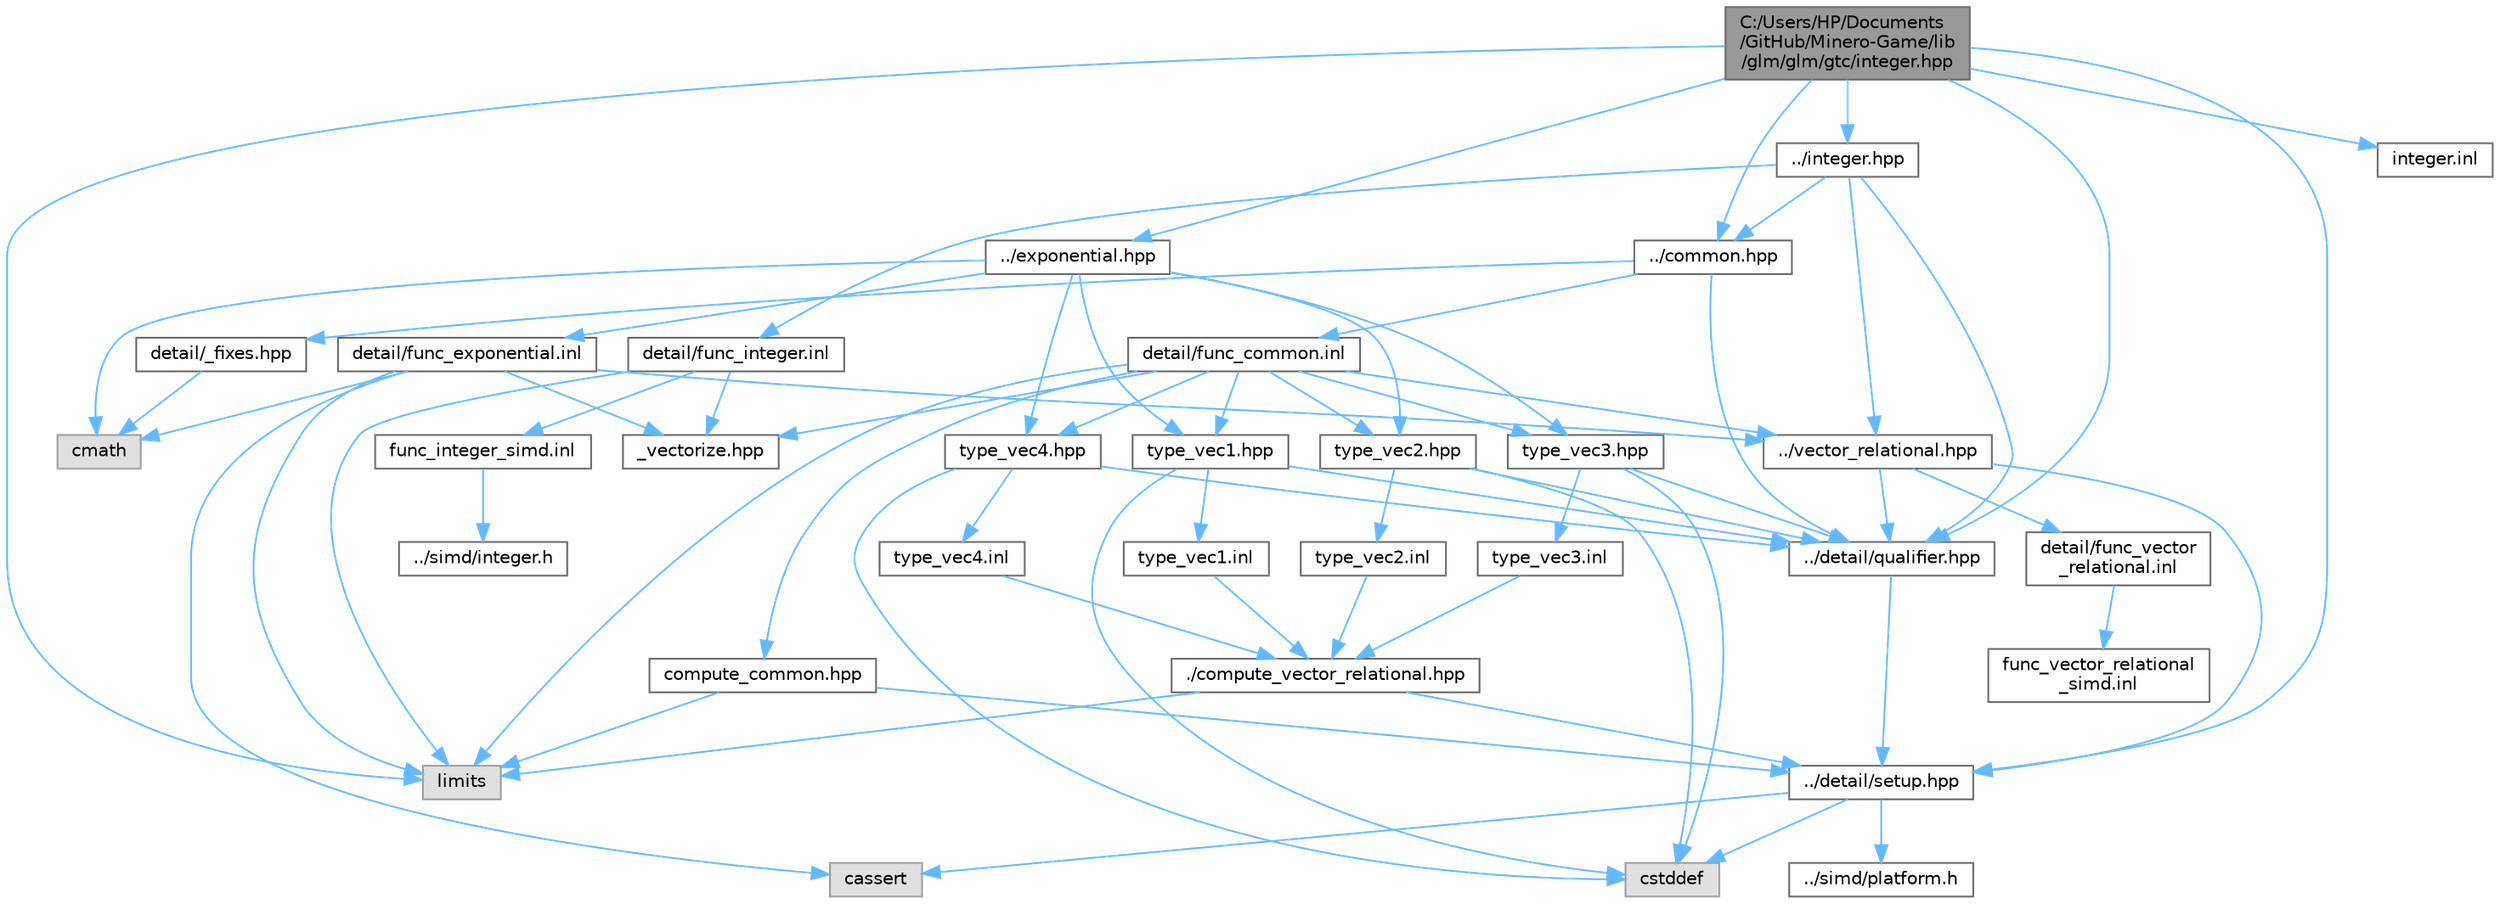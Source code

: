 digraph "C:/Users/HP/Documents/GitHub/Minero-Game/lib/glm/glm/gtc/integer.hpp"
{
 // LATEX_PDF_SIZE
  bgcolor="transparent";
  edge [fontname=Helvetica,fontsize=10,labelfontname=Helvetica,labelfontsize=10];
  node [fontname=Helvetica,fontsize=10,shape=box,height=0.2,width=0.4];
  Node1 [id="Node000001",label="C:/Users/HP/Documents\l/GitHub/Minero-Game/lib\l/glm/glm/gtc/integer.hpp",height=0.2,width=0.4,color="gray40", fillcolor="grey60", style="filled", fontcolor="black",tooltip=" "];
  Node1 -> Node2 [id="edge133_Node000001_Node000002",color="steelblue1",style="solid",tooltip=" "];
  Node2 [id="Node000002",label="../detail/setup.hpp",height=0.2,width=0.4,color="grey40", fillcolor="white", style="filled",URL="$lib_2glm_2glm_2detail_2setup_8hpp.html",tooltip=" "];
  Node2 -> Node3 [id="edge134_Node000002_Node000003",color="steelblue1",style="solid",tooltip=" "];
  Node3 [id="Node000003",label="cassert",height=0.2,width=0.4,color="grey60", fillcolor="#E0E0E0", style="filled",tooltip=" "];
  Node2 -> Node4 [id="edge135_Node000002_Node000004",color="steelblue1",style="solid",tooltip=" "];
  Node4 [id="Node000004",label="cstddef",height=0.2,width=0.4,color="grey60", fillcolor="#E0E0E0", style="filled",tooltip=" "];
  Node2 -> Node5 [id="edge136_Node000002_Node000005",color="steelblue1",style="solid",tooltip=" "];
  Node5 [id="Node000005",label="../simd/platform.h",height=0.2,width=0.4,color="grey40", fillcolor="white", style="filled",URL="$lib_2glm_2glm_2simd_2platform_8h.html",tooltip=" "];
  Node1 -> Node6 [id="edge137_Node000001_Node000006",color="steelblue1",style="solid",tooltip=" "];
  Node6 [id="Node000006",label="../detail/qualifier.hpp",height=0.2,width=0.4,color="grey40", fillcolor="white", style="filled",URL="$lib_2glm_2glm_2detail_2qualifier_8hpp.html",tooltip=" "];
  Node6 -> Node2 [id="edge138_Node000006_Node000002",color="steelblue1",style="solid",tooltip=" "];
  Node1 -> Node7 [id="edge139_Node000001_Node000007",color="steelblue1",style="solid",tooltip=" "];
  Node7 [id="Node000007",label="../common.hpp",height=0.2,width=0.4,color="grey40", fillcolor="white", style="filled",URL="$lib_2glm_2glm_2common_8hpp.html",tooltip=" "];
  Node7 -> Node6 [id="edge140_Node000007_Node000006",color="steelblue1",style="solid",tooltip=" "];
  Node7 -> Node8 [id="edge141_Node000007_Node000008",color="steelblue1",style="solid",tooltip=" "];
  Node8 [id="Node000008",label="detail/_fixes.hpp",height=0.2,width=0.4,color="grey40", fillcolor="white", style="filled",URL="$lib_2glm_2glm_2detail_2__fixes_8hpp.html",tooltip=" "];
  Node8 -> Node9 [id="edge142_Node000008_Node000009",color="steelblue1",style="solid",tooltip=" "];
  Node9 [id="Node000009",label="cmath",height=0.2,width=0.4,color="grey60", fillcolor="#E0E0E0", style="filled",tooltip=" "];
  Node7 -> Node10 [id="edge143_Node000007_Node000010",color="steelblue1",style="solid",tooltip=" "];
  Node10 [id="Node000010",label="detail/func_common.inl",height=0.2,width=0.4,color="grey40", fillcolor="white", style="filled",URL="$lib_2glm_2glm_2detail_2func__common_8inl.html",tooltip=" "];
  Node10 -> Node11 [id="edge144_Node000010_Node000011",color="steelblue1",style="solid",tooltip=" "];
  Node11 [id="Node000011",label="../vector_relational.hpp",height=0.2,width=0.4,color="grey40", fillcolor="white", style="filled",URL="$lib_2glm_2glm_2vector__relational_8hpp.html",tooltip=" "];
  Node11 -> Node6 [id="edge145_Node000011_Node000006",color="steelblue1",style="solid",tooltip=" "];
  Node11 -> Node2 [id="edge146_Node000011_Node000002",color="steelblue1",style="solid",tooltip=" "];
  Node11 -> Node12 [id="edge147_Node000011_Node000012",color="steelblue1",style="solid",tooltip=" "];
  Node12 [id="Node000012",label="detail/func_vector\l_relational.inl",height=0.2,width=0.4,color="grey40", fillcolor="white", style="filled",URL="$lib_2glm_2glm_2detail_2func__vector__relational_8inl.html",tooltip=" "];
  Node12 -> Node13 [id="edge148_Node000012_Node000013",color="steelblue1",style="solid",tooltip=" "];
  Node13 [id="Node000013",label="func_vector_relational\l_simd.inl",height=0.2,width=0.4,color="grey40", fillcolor="white", style="filled",URL="$lib_2glm_2glm_2detail_2func__vector__relational__simd_8inl.html",tooltip=" "];
  Node10 -> Node14 [id="edge149_Node000010_Node000014",color="steelblue1",style="solid",tooltip=" "];
  Node14 [id="Node000014",label="compute_common.hpp",height=0.2,width=0.4,color="grey40", fillcolor="white", style="filled",URL="$lib_2glm_2glm_2detail_2compute__common_8hpp.html",tooltip=" "];
  Node14 -> Node2 [id="edge150_Node000014_Node000002",color="steelblue1",style="solid",tooltip=" "];
  Node14 -> Node15 [id="edge151_Node000014_Node000015",color="steelblue1",style="solid",tooltip=" "];
  Node15 [id="Node000015",label="limits",height=0.2,width=0.4,color="grey60", fillcolor="#E0E0E0", style="filled",tooltip=" "];
  Node10 -> Node16 [id="edge152_Node000010_Node000016",color="steelblue1",style="solid",tooltip=" "];
  Node16 [id="Node000016",label="type_vec1.hpp",height=0.2,width=0.4,color="grey40", fillcolor="white", style="filled",URL="$lib_2glm_2glm_2detail_2type__vec1_8hpp.html",tooltip=" "];
  Node16 -> Node6 [id="edge153_Node000016_Node000006",color="steelblue1",style="solid",tooltip=" "];
  Node16 -> Node4 [id="edge154_Node000016_Node000004",color="steelblue1",style="solid",tooltip=" "];
  Node16 -> Node17 [id="edge155_Node000016_Node000017",color="steelblue1",style="solid",tooltip=" "];
  Node17 [id="Node000017",label="type_vec1.inl",height=0.2,width=0.4,color="grey40", fillcolor="white", style="filled",URL="$lib_2glm_2glm_2detail_2type__vec1_8inl.html",tooltip=" "];
  Node17 -> Node18 [id="edge156_Node000017_Node000018",color="steelblue1",style="solid",tooltip=" "];
  Node18 [id="Node000018",label="./compute_vector_relational.hpp",height=0.2,width=0.4,color="grey40", fillcolor="white", style="filled",URL="$lib_2glm_2glm_2detail_2compute__vector__relational_8hpp.html",tooltip=" "];
  Node18 -> Node2 [id="edge157_Node000018_Node000002",color="steelblue1",style="solid",tooltip=" "];
  Node18 -> Node15 [id="edge158_Node000018_Node000015",color="steelblue1",style="solid",tooltip=" "];
  Node10 -> Node19 [id="edge159_Node000010_Node000019",color="steelblue1",style="solid",tooltip=" "];
  Node19 [id="Node000019",label="type_vec2.hpp",height=0.2,width=0.4,color="grey40", fillcolor="white", style="filled",URL="$lib_2glm_2glm_2detail_2type__vec2_8hpp.html",tooltip=" "];
  Node19 -> Node6 [id="edge160_Node000019_Node000006",color="steelblue1",style="solid",tooltip=" "];
  Node19 -> Node4 [id="edge161_Node000019_Node000004",color="steelblue1",style="solid",tooltip=" "];
  Node19 -> Node20 [id="edge162_Node000019_Node000020",color="steelblue1",style="solid",tooltip=" "];
  Node20 [id="Node000020",label="type_vec2.inl",height=0.2,width=0.4,color="grey40", fillcolor="white", style="filled",URL="$lib_2glm_2glm_2detail_2type__vec2_8inl.html",tooltip=" "];
  Node20 -> Node18 [id="edge163_Node000020_Node000018",color="steelblue1",style="solid",tooltip=" "];
  Node10 -> Node21 [id="edge164_Node000010_Node000021",color="steelblue1",style="solid",tooltip=" "];
  Node21 [id="Node000021",label="type_vec3.hpp",height=0.2,width=0.4,color="grey40", fillcolor="white", style="filled",URL="$lib_2glm_2glm_2detail_2type__vec3_8hpp.html",tooltip=" "];
  Node21 -> Node6 [id="edge165_Node000021_Node000006",color="steelblue1",style="solid",tooltip=" "];
  Node21 -> Node4 [id="edge166_Node000021_Node000004",color="steelblue1",style="solid",tooltip=" "];
  Node21 -> Node22 [id="edge167_Node000021_Node000022",color="steelblue1",style="solid",tooltip=" "];
  Node22 [id="Node000022",label="type_vec3.inl",height=0.2,width=0.4,color="grey40", fillcolor="white", style="filled",URL="$lib_2glm_2glm_2detail_2type__vec3_8inl.html",tooltip=" "];
  Node22 -> Node18 [id="edge168_Node000022_Node000018",color="steelblue1",style="solid",tooltip=" "];
  Node10 -> Node23 [id="edge169_Node000010_Node000023",color="steelblue1",style="solid",tooltip=" "];
  Node23 [id="Node000023",label="type_vec4.hpp",height=0.2,width=0.4,color="grey40", fillcolor="white", style="filled",URL="$lib_2glm_2glm_2detail_2type__vec4_8hpp.html",tooltip=" "];
  Node23 -> Node6 [id="edge170_Node000023_Node000006",color="steelblue1",style="solid",tooltip=" "];
  Node23 -> Node4 [id="edge171_Node000023_Node000004",color="steelblue1",style="solid",tooltip=" "];
  Node23 -> Node24 [id="edge172_Node000023_Node000024",color="steelblue1",style="solid",tooltip=" "];
  Node24 [id="Node000024",label="type_vec4.inl",height=0.2,width=0.4,color="grey40", fillcolor="white", style="filled",URL="$lib_2glm_2glm_2detail_2type__vec4_8inl.html",tooltip=" "];
  Node24 -> Node18 [id="edge173_Node000024_Node000018",color="steelblue1",style="solid",tooltip=" "];
  Node10 -> Node25 [id="edge174_Node000010_Node000025",color="steelblue1",style="solid",tooltip=" "];
  Node25 [id="Node000025",label="_vectorize.hpp",height=0.2,width=0.4,color="grey40", fillcolor="white", style="filled",URL="$lib_2glm_2glm_2detail_2__vectorize_8hpp.html",tooltip=" "];
  Node10 -> Node15 [id="edge175_Node000010_Node000015",color="steelblue1",style="solid",tooltip=" "];
  Node1 -> Node26 [id="edge176_Node000001_Node000026",color="steelblue1",style="solid",tooltip=" "];
  Node26 [id="Node000026",label="../integer.hpp",height=0.2,width=0.4,color="grey40", fillcolor="white", style="filled",URL="$lib_2glm_2glm_2integer_8hpp.html",tooltip=" "];
  Node26 -> Node6 [id="edge177_Node000026_Node000006",color="steelblue1",style="solid",tooltip=" "];
  Node26 -> Node7 [id="edge178_Node000026_Node000007",color="steelblue1",style="solid",tooltip=" "];
  Node26 -> Node11 [id="edge179_Node000026_Node000011",color="steelblue1",style="solid",tooltip=" "];
  Node26 -> Node27 [id="edge180_Node000026_Node000027",color="steelblue1",style="solid",tooltip=" "];
  Node27 [id="Node000027",label="detail/func_integer.inl",height=0.2,width=0.4,color="grey40", fillcolor="white", style="filled",URL="$lib_2glm_2glm_2detail_2func__integer_8inl.html",tooltip=" "];
  Node27 -> Node25 [id="edge181_Node000027_Node000025",color="steelblue1",style="solid",tooltip=" "];
  Node27 -> Node15 [id="edge182_Node000027_Node000015",color="steelblue1",style="solid",tooltip=" "];
  Node27 -> Node28 [id="edge183_Node000027_Node000028",color="steelblue1",style="solid",tooltip=" "];
  Node28 [id="Node000028",label="func_integer_simd.inl",height=0.2,width=0.4,color="grey40", fillcolor="white", style="filled",URL="$lib_2glm_2glm_2detail_2func__integer__simd_8inl.html",tooltip=" "];
  Node28 -> Node29 [id="edge184_Node000028_Node000029",color="steelblue1",style="solid",tooltip=" "];
  Node29 [id="Node000029",label="../simd/integer.h",height=0.2,width=0.4,color="grey40", fillcolor="white", style="filled",URL="$lib_2glm_2glm_2simd_2integer_8h.html",tooltip=" "];
  Node1 -> Node30 [id="edge185_Node000001_Node000030",color="steelblue1",style="solid",tooltip=" "];
  Node30 [id="Node000030",label="../exponential.hpp",height=0.2,width=0.4,color="grey40", fillcolor="white", style="filled",URL="$lib_2glm_2glm_2exponential_8hpp.html",tooltip=" "];
  Node30 -> Node16 [id="edge186_Node000030_Node000016",color="steelblue1",style="solid",tooltip=" "];
  Node30 -> Node19 [id="edge187_Node000030_Node000019",color="steelblue1",style="solid",tooltip=" "];
  Node30 -> Node21 [id="edge188_Node000030_Node000021",color="steelblue1",style="solid",tooltip=" "];
  Node30 -> Node23 [id="edge189_Node000030_Node000023",color="steelblue1",style="solid",tooltip=" "];
  Node30 -> Node9 [id="edge190_Node000030_Node000009",color="steelblue1",style="solid",tooltip=" "];
  Node30 -> Node31 [id="edge191_Node000030_Node000031",color="steelblue1",style="solid",tooltip=" "];
  Node31 [id="Node000031",label="detail/func_exponential.inl",height=0.2,width=0.4,color="grey40", fillcolor="white", style="filled",URL="$lib_2glm_2glm_2detail_2func__exponential_8inl.html",tooltip=" "];
  Node31 -> Node11 [id="edge192_Node000031_Node000011",color="steelblue1",style="solid",tooltip=" "];
  Node31 -> Node25 [id="edge193_Node000031_Node000025",color="steelblue1",style="solid",tooltip=" "];
  Node31 -> Node15 [id="edge194_Node000031_Node000015",color="steelblue1",style="solid",tooltip=" "];
  Node31 -> Node9 [id="edge195_Node000031_Node000009",color="steelblue1",style="solid",tooltip=" "];
  Node31 -> Node3 [id="edge196_Node000031_Node000003",color="steelblue1",style="solid",tooltip=" "];
  Node1 -> Node15 [id="edge197_Node000001_Node000015",color="steelblue1",style="solid",tooltip=" "];
  Node1 -> Node32 [id="edge198_Node000001_Node000032",color="steelblue1",style="solid",tooltip=" "];
  Node32 [id="Node000032",label="integer.inl",height=0.2,width=0.4,color="grey40", fillcolor="white", style="filled",URL="$lib_2glm_2glm_2gtc_2integer_8inl.html",tooltip=" "];
}
